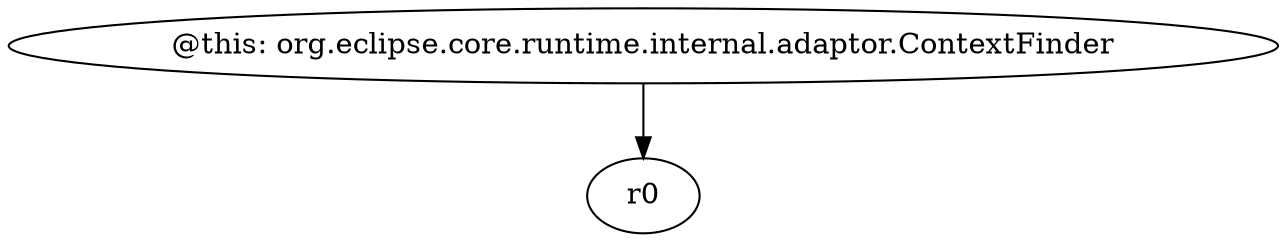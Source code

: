 digraph g {
0[label="@this: org.eclipse.core.runtime.internal.adaptor.ContextFinder"]
1[label="r0"]
0->1[label=""]
}